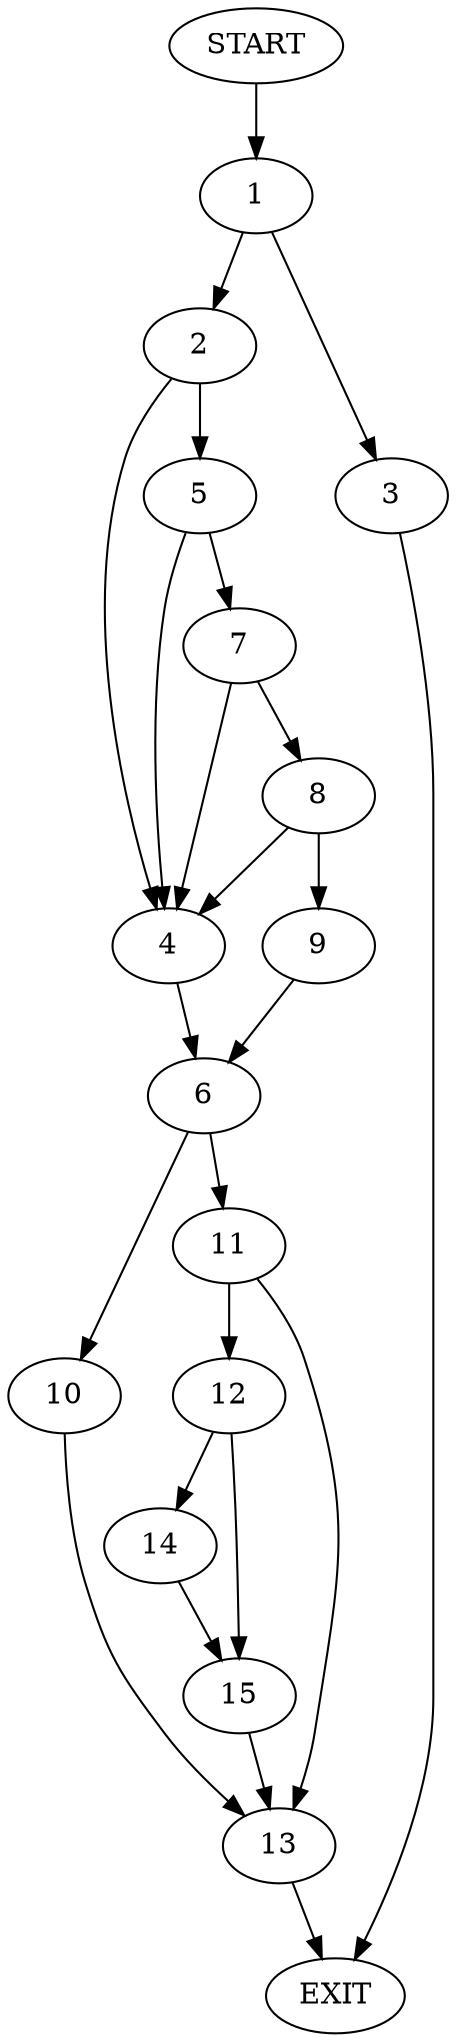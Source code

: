 digraph {
0 [label="START"]
16 [label="EXIT"]
0 -> 1
1 -> 2
1 -> 3
3 -> 16
2 -> 4
2 -> 5
4 -> 6
5 -> 7
5 -> 4
7 -> 4
7 -> 8
8 -> 4
8 -> 9
9 -> 6
6 -> 10
6 -> 11
11 -> 12
11 -> 13
10 -> 13
13 -> 16
12 -> 14
12 -> 15
14 -> 15
15 -> 13
}
